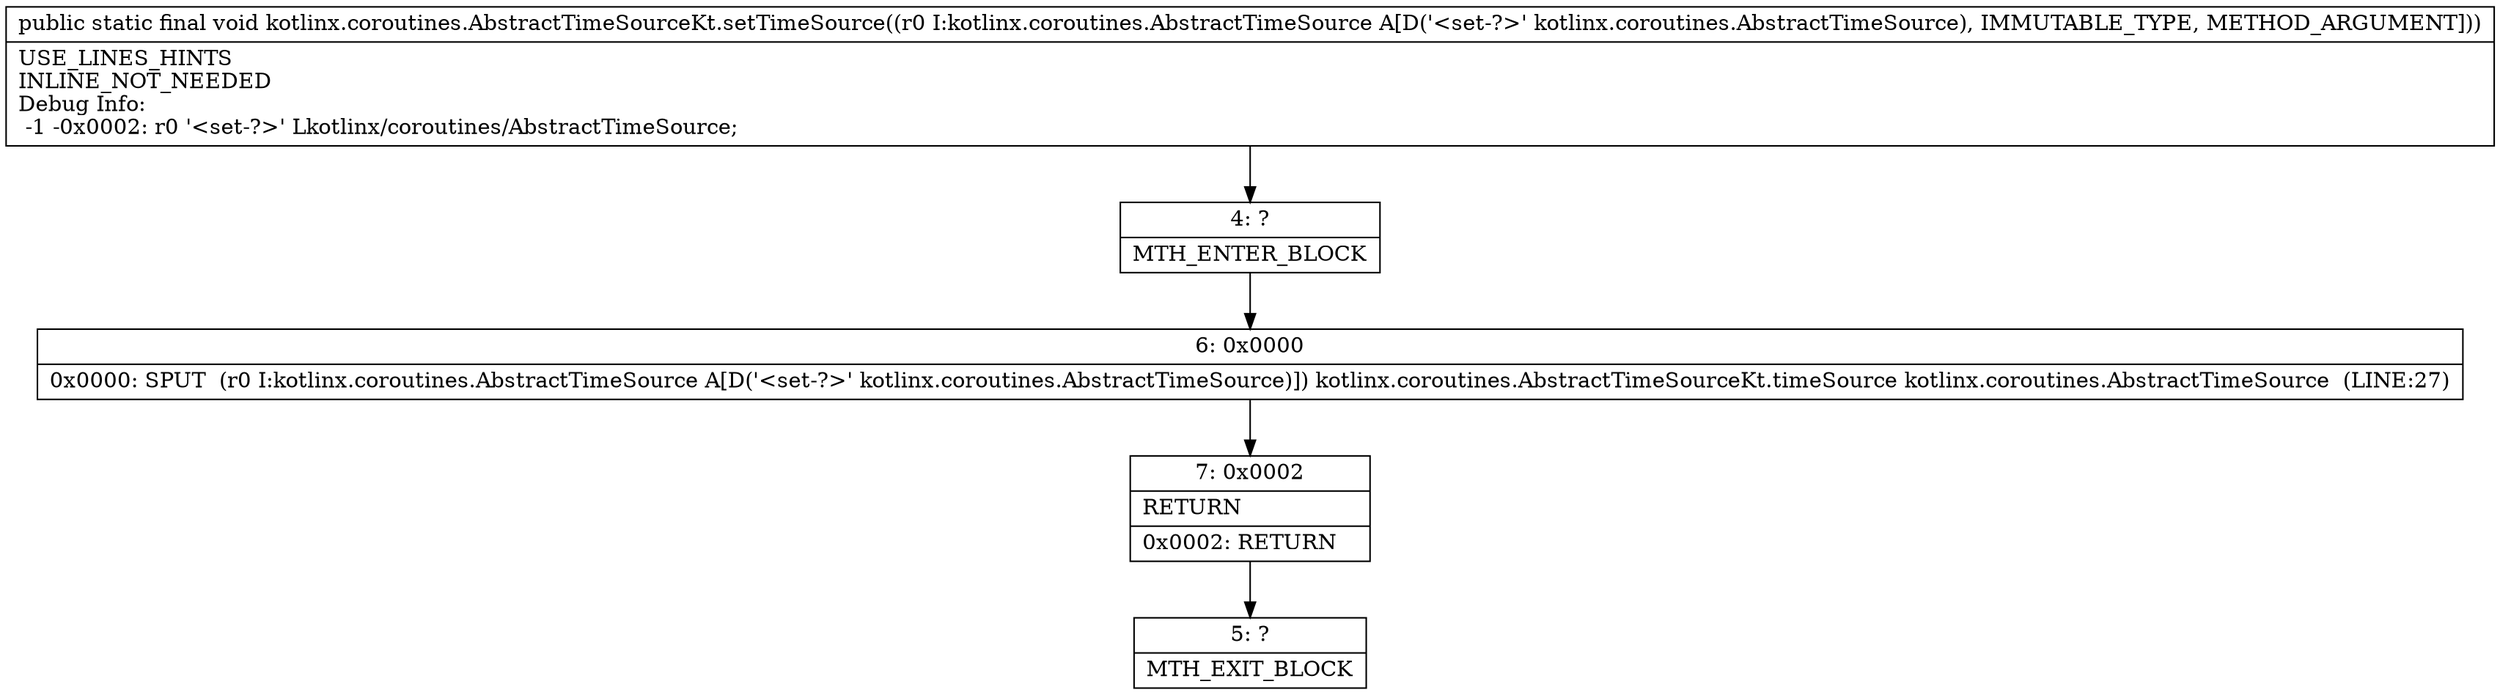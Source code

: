 digraph "CFG forkotlinx.coroutines.AbstractTimeSourceKt.setTimeSource(Lkotlinx\/coroutines\/AbstractTimeSource;)V" {
Node_4 [shape=record,label="{4\:\ ?|MTH_ENTER_BLOCK\l}"];
Node_6 [shape=record,label="{6\:\ 0x0000|0x0000: SPUT  (r0 I:kotlinx.coroutines.AbstractTimeSource A[D('\<set\-?\>' kotlinx.coroutines.AbstractTimeSource)]) kotlinx.coroutines.AbstractTimeSourceKt.timeSource kotlinx.coroutines.AbstractTimeSource  (LINE:27)\l}"];
Node_7 [shape=record,label="{7\:\ 0x0002|RETURN\l|0x0002: RETURN   \l}"];
Node_5 [shape=record,label="{5\:\ ?|MTH_EXIT_BLOCK\l}"];
MethodNode[shape=record,label="{public static final void kotlinx.coroutines.AbstractTimeSourceKt.setTimeSource((r0 I:kotlinx.coroutines.AbstractTimeSource A[D('\<set\-?\>' kotlinx.coroutines.AbstractTimeSource), IMMUTABLE_TYPE, METHOD_ARGUMENT]))  | USE_LINES_HINTS\lINLINE_NOT_NEEDED\lDebug Info:\l  \-1 \-0x0002: r0 '\<set\-?\>' Lkotlinx\/coroutines\/AbstractTimeSource;\l}"];
MethodNode -> Node_4;Node_4 -> Node_6;
Node_6 -> Node_7;
Node_7 -> Node_5;
}

